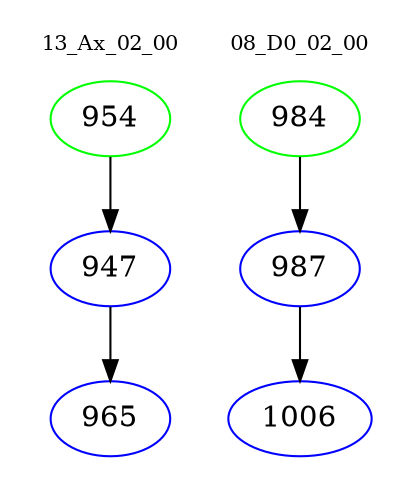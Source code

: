 digraph{
subgraph cluster_0 {
color = white
label = "13_Ax_02_00";
fontsize=10;
T0_954 [label="954", color="green"]
T0_954 -> T0_947 [color="black"]
T0_947 [label="947", color="blue"]
T0_947 -> T0_965 [color="black"]
T0_965 [label="965", color="blue"]
}
subgraph cluster_1 {
color = white
label = "08_D0_02_00";
fontsize=10;
T1_984 [label="984", color="green"]
T1_984 -> T1_987 [color="black"]
T1_987 [label="987", color="blue"]
T1_987 -> T1_1006 [color="black"]
T1_1006 [label="1006", color="blue"]
}
}
